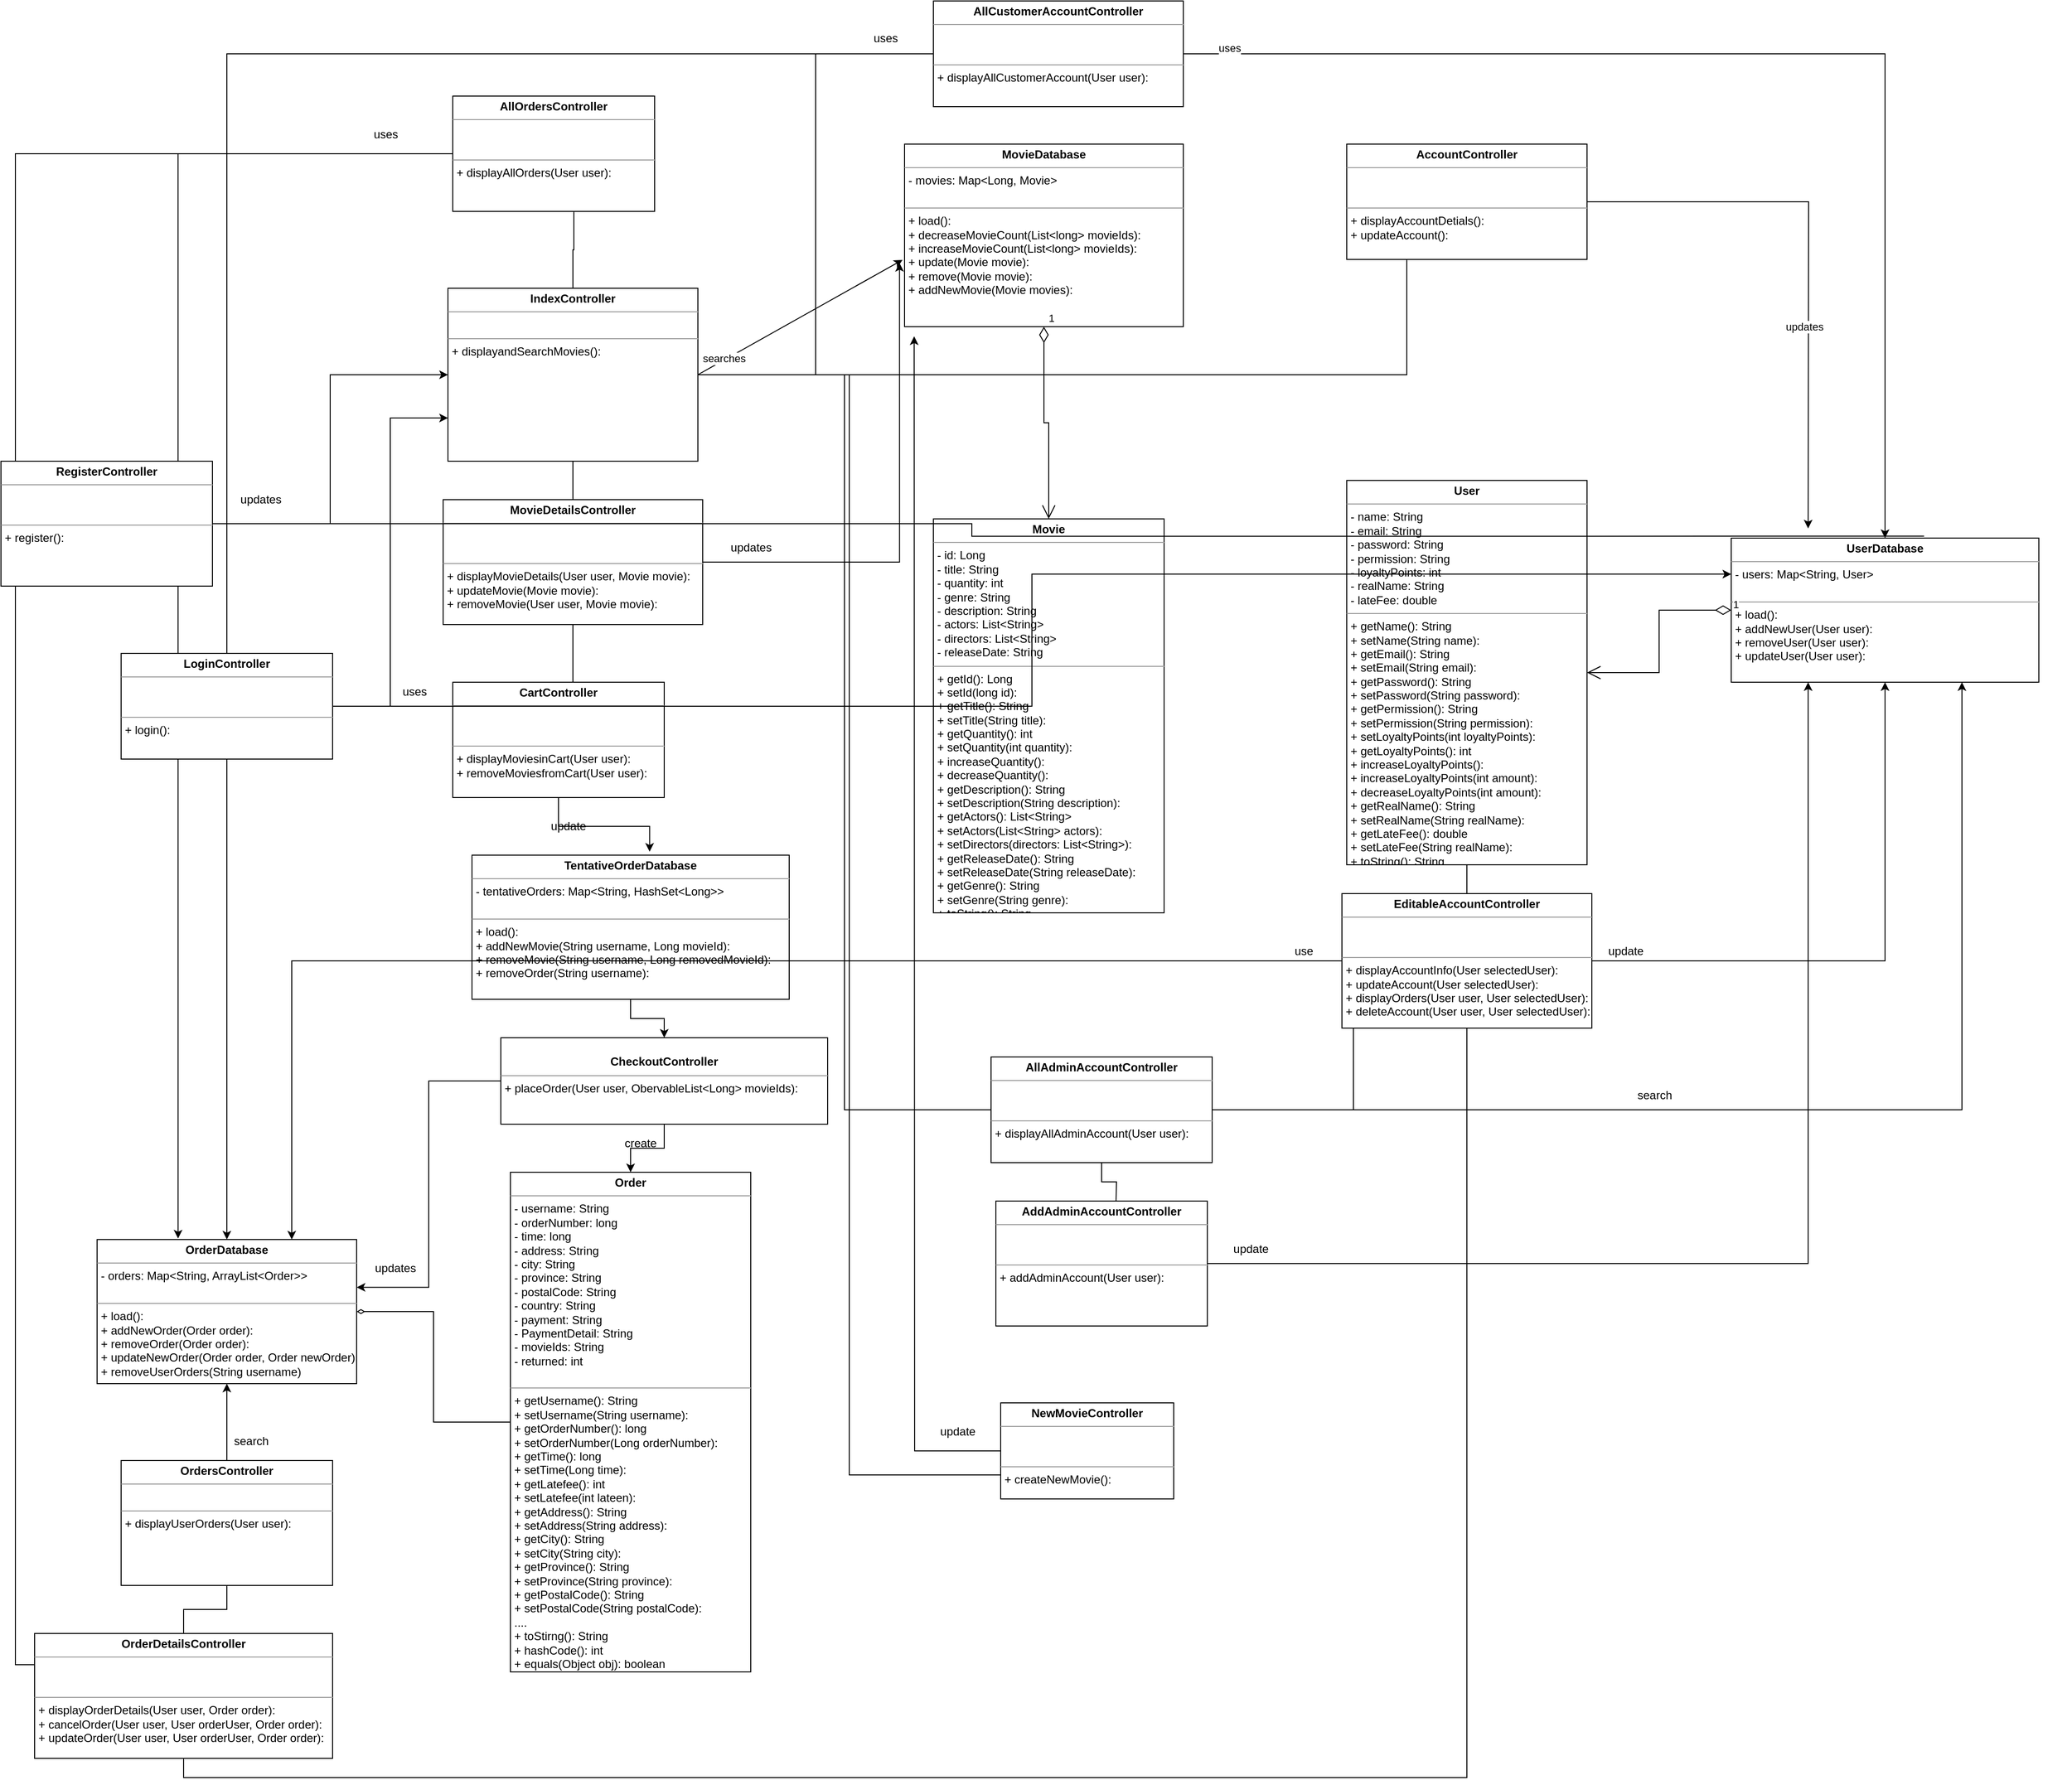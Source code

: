 <mxfile version="15.9.1" type="device"><diagram id="C5RBs43oDa-KdzZeNtuy" name="Page-1"><mxGraphModel dx="3482" dy="2300" grid="1" gridSize="10" guides="1" tooltips="1" connect="1" arrows="1" fold="1" page="1" pageScale="1" pageWidth="827" pageHeight="1169" math="0" shadow="0"><root><mxCell id="WIyWlLk6GJQsqaUBKTNV-0"/><mxCell id="WIyWlLk6GJQsqaUBKTNV-1" parent="WIyWlLk6GJQsqaUBKTNV-0"/><mxCell id="4InNF4LNXojhg7GTCQTp-65" style="edgeStyle=orthogonalEdgeStyle;rounded=0;orthogonalLoop=1;jettySize=auto;html=1;entryX=0.25;entryY=1;entryDx=0;entryDy=0;endArrow=none;endFill=0;" edge="1" parent="WIyWlLk6GJQsqaUBKTNV-1" source="E52vlXNIdfZX76Z01ZPn-9" target="4InNF4LNXojhg7GTCQTp-8"><mxGeometry relative="1" as="geometry"/></mxCell><mxCell id="4InNF4LNXojhg7GTCQTp-75" style="edgeStyle=orthogonalEdgeStyle;rounded=0;orthogonalLoop=1;jettySize=auto;html=1;entryX=0;entryY=0.75;entryDx=0;entryDy=0;endArrow=none;endFill=0;" edge="1" parent="WIyWlLk6GJQsqaUBKTNV-1" source="E52vlXNIdfZX76Z01ZPn-9" target="4InNF4LNXojhg7GTCQTp-20"><mxGeometry relative="1" as="geometry"/></mxCell><mxCell id="4InNF4LNXojhg7GTCQTp-76" style="edgeStyle=orthogonalEdgeStyle;rounded=0;orthogonalLoop=1;jettySize=auto;html=1;entryX=0;entryY=0.5;entryDx=0;entryDy=0;endArrow=none;endFill=0;" edge="1" parent="WIyWlLk6GJQsqaUBKTNV-1" source="E52vlXNIdfZX76Z01ZPn-9" target="4InNF4LNXojhg7GTCQTp-14"><mxGeometry relative="1" as="geometry"/></mxCell><mxCell id="4InNF4LNXojhg7GTCQTp-86" style="edgeStyle=orthogonalEdgeStyle;rounded=0;orthogonalLoop=1;jettySize=auto;html=1;entryX=0.6;entryY=0.996;entryDx=0;entryDy=0;entryPerimeter=0;endArrow=none;endFill=0;" edge="1" parent="WIyWlLk6GJQsqaUBKTNV-1" source="E52vlXNIdfZX76Z01ZPn-9" target="4InNF4LNXojhg7GTCQTp-15"><mxGeometry relative="1" as="geometry"/></mxCell><mxCell id="4InNF4LNXojhg7GTCQTp-94" style="edgeStyle=orthogonalEdgeStyle;rounded=0;orthogonalLoop=1;jettySize=auto;html=1;entryX=0;entryY=0.5;entryDx=0;entryDy=0;endArrow=none;endFill=0;" edge="1" parent="WIyWlLk6GJQsqaUBKTNV-1" source="E52vlXNIdfZX76Z01ZPn-9" target="4InNF4LNXojhg7GTCQTp-11"><mxGeometry relative="1" as="geometry"/></mxCell><mxCell id="E52vlXNIdfZX76Z01ZPn-9" value="&lt;p style=&quot;margin: 0px ; margin-top: 4px ; text-align: center&quot;&gt;&lt;b&gt;IndexController&lt;/b&gt;&lt;/p&gt;&lt;hr size=&quot;1&quot;&gt;&lt;p style=&quot;margin: 0px ; margin-left: 4px&quot;&gt;&lt;br&gt;&lt;/p&gt;&lt;hr size=&quot;1&quot;&gt;&lt;p style=&quot;margin: 0px ; margin-left: 4px&quot;&gt;+ displayandSearchMovies():&lt;br&gt;&lt;/p&gt;" style="verticalAlign=top;align=left;overflow=fill;fontSize=12;fontFamily=Helvetica;html=1;" parent="WIyWlLk6GJQsqaUBKTNV-1" vertex="1"><mxGeometry x="-1065" y="-870" width="260" height="180" as="geometry"/></mxCell><mxCell id="E52vlXNIdfZX76Z01ZPn-13" value="&lt;p style=&quot;margin: 0px ; margin-top: 4px ; text-align: center&quot;&gt;&lt;b&gt;User&lt;/b&gt;&lt;/p&gt;&lt;hr size=&quot;1&quot;&gt;&lt;p style=&quot;margin: 0px 0px 0px 4px&quot;&gt;- name: String&lt;/p&gt;&lt;p style=&quot;margin: 0px 0px 0px 4px&quot;&gt;- email: String&lt;br&gt;&lt;/p&gt;&lt;p style=&quot;margin: 0px 0px 0px 4px&quot;&gt;- password: String&lt;/p&gt;&lt;p style=&quot;margin: 0px 0px 0px 4px&quot;&gt;- permission: String&lt;/p&gt;&lt;p style=&quot;margin: 0px 0px 0px 4px&quot;&gt;- loyaltyPoints: int&lt;/p&gt;&lt;p style=&quot;margin: 0px 0px 0px 4px&quot;&gt;- realName: String&lt;/p&gt;&lt;p style=&quot;margin: 0px 0px 0px 4px&quot;&gt;- lateFee: double&lt;/p&gt;&lt;hr size=&quot;1&quot;&gt;&lt;p style=&quot;margin: 0px ; margin-left: 4px&quot;&gt;+ getName(): String&lt;br&gt;&lt;/p&gt;&lt;p style=&quot;margin: 0px ; margin-left: 4px&quot;&gt;+ setName(String name):&amp;nbsp;&lt;br&gt;&lt;/p&gt;&lt;p style=&quot;margin: 0px ; margin-left: 4px&quot;&gt;+ getEmail(): String&lt;br&gt;&lt;/p&gt;&lt;p style=&quot;margin: 0px ; margin-left: 4px&quot;&gt;+ setEmail(String email):&amp;nbsp;&lt;br&gt;&lt;/p&gt;&lt;p style=&quot;margin: 0px ; margin-left: 4px&quot;&gt;+ getPassword(): String&lt;br&gt;&lt;/p&gt;&lt;p style=&quot;margin: 0px ; margin-left: 4px&quot;&gt;+ setPassword(String password):&lt;/p&gt;&lt;p style=&quot;margin: 0px 0px 0px 4px&quot;&gt;+ getPermission(): String&lt;br&gt;&lt;/p&gt;&lt;p style=&quot;margin: 0px 0px 0px 4px&quot;&gt;+ setPermission(String permission):&lt;/p&gt;&lt;p style=&quot;margin: 0px ; margin-left: 4px&quot;&gt;+ setLoyaltyPoints(int loyaltyPoints):&lt;/p&gt;&lt;p style=&quot;margin: 0px ; margin-left: 4px&quot;&gt;+ getLoyaltyPoints(): int&lt;/p&gt;&lt;p style=&quot;margin: 0px 0px 0px 4px&quot;&gt;+ increaseLoyaltyPoints():&lt;/p&gt;&lt;p style=&quot;margin: 0px 0px 0px 4px&quot;&gt;+ increaseLoyaltyPoints(int amount):&lt;br&gt;&lt;/p&gt;&lt;p style=&quot;margin: 0px 0px 0px 4px&quot;&gt;+ decreaseLoyaltyPoints(int amount):&lt;br&gt;&lt;/p&gt;&lt;p style=&quot;margin: 0px 0px 0px 4px&quot;&gt;+ getRealName(): String&lt;/p&gt;&lt;p style=&quot;margin: 0px 0px 0px 4px&quot;&gt;+ setRealName(String realName):&lt;/p&gt;&lt;p style=&quot;margin: 0px 0px 0px 4px&quot;&gt;+ getLateFee(): double&lt;/p&gt;&lt;p style=&quot;margin: 0px 0px 0px 4px&quot;&gt;+ setLateFee(String realName):&amp;nbsp;&lt;/p&gt;&lt;p style=&quot;margin: 0px 0px 0px 4px&quot;&gt;+ toString(): String&lt;/p&gt;&lt;p style=&quot;margin: 0px 0px 0px 4px&quot;&gt;&lt;br&gt;&lt;/p&gt;&lt;br&gt;&lt;p style=&quot;margin: 0px 0px 0px 4px&quot;&gt;&lt;br&gt;&lt;/p&gt;&lt;p style=&quot;margin: 0px 0px 0px 4px&quot;&gt;&lt;br&gt;&lt;/p&gt;&lt;p style=&quot;margin: 0px 0px 0px 4px&quot;&gt;+ getOrder(): Order&lt;/p&gt;" style="verticalAlign=top;align=left;overflow=fill;fontSize=12;fontFamily=Helvetica;html=1;" parent="WIyWlLk6GJQsqaUBKTNV-1" vertex="1"><mxGeometry x="-130" y="-670" width="250" height="400" as="geometry"/></mxCell><mxCell id="E52vlXNIdfZX76Z01ZPn-22" style="edgeStyle=orthogonalEdgeStyle;rounded=0;orthogonalLoop=1;jettySize=auto;html=1;exitX=0.5;exitY=1;exitDx=0;exitDy=0;strokeColor=default;" parent="WIyWlLk6GJQsqaUBKTNV-1" edge="1"><mxGeometry relative="1" as="geometry"><mxPoint x="200" y="600" as="sourcePoint"/><mxPoint x="200" y="600" as="targetPoint"/></mxGeometry></mxCell><mxCell id="E52vlXNIdfZX76Z01ZPn-25" style="edgeStyle=orthogonalEdgeStyle;rounded=0;orthogonalLoop=1;jettySize=auto;html=1;exitX=0.5;exitY=1;exitDx=0;exitDy=0;strokeColor=default;" parent="WIyWlLk6GJQsqaUBKTNV-1" edge="1"><mxGeometry relative="1" as="geometry"><mxPoint x="430" y="490" as="sourcePoint"/><mxPoint x="430" y="490" as="targetPoint"/></mxGeometry></mxCell><mxCell id="E52vlXNIdfZX76Z01ZPn-27" style="edgeStyle=orthogonalEdgeStyle;rounded=0;orthogonalLoop=1;jettySize=auto;html=1;exitX=0.5;exitY=1;exitDx=0;exitDy=0;strokeColor=default;" parent="WIyWlLk6GJQsqaUBKTNV-1" edge="1"><mxGeometry relative="1" as="geometry"><mxPoint x="615" y="590" as="sourcePoint"/><mxPoint x="615" y="590" as="targetPoint"/></mxGeometry></mxCell><mxCell id="4InNF4LNXojhg7GTCQTp-58" value="" style="edgeStyle=orthogonalEdgeStyle;rounded=0;orthogonalLoop=1;jettySize=auto;html=1;endArrow=diamondThin;endFill=0;" edge="1" parent="WIyWlLk6GJQsqaUBKTNV-1" source="E52vlXNIdfZX76Z01ZPn-32" target="4InNF4LNXojhg7GTCQTp-2"><mxGeometry relative="1" as="geometry"/></mxCell><mxCell id="E52vlXNIdfZX76Z01ZPn-32" value="&lt;p style=&quot;margin: 0px ; margin-top: 4px ; text-align: center&quot;&gt;&lt;b&gt;Order&lt;/b&gt;&lt;br&gt;&lt;/p&gt;&lt;hr size=&quot;1&quot;&gt;&lt;p style=&quot;margin: 0px ; margin-left: 4px&quot;&gt;- username: String&lt;/p&gt;&lt;p style=&quot;margin: 0px ; margin-left: 4px&quot;&gt;- orderNumber: long&lt;/p&gt;&lt;p style=&quot;margin: 0px ; margin-left: 4px&quot;&gt;- time: long&lt;/p&gt;&lt;p style=&quot;margin: 0px ; margin-left: 4px&quot;&gt;- address: String&lt;/p&gt;&lt;p style=&quot;margin: 0px ; margin-left: 4px&quot;&gt;- city: String&lt;/p&gt;&lt;p style=&quot;margin: 0px ; margin-left: 4px&quot;&gt;- province: String&lt;/p&gt;&lt;p style=&quot;margin: 0px ; margin-left: 4px&quot;&gt;- postalCode: String&lt;/p&gt;&lt;p style=&quot;margin: 0px ; margin-left: 4px&quot;&gt;- country: String&lt;/p&gt;&lt;p style=&quot;margin: 0px ; margin-left: 4px&quot;&gt;- payment: String&lt;/p&gt;&lt;p style=&quot;margin: 0px ; margin-left: 4px&quot;&gt;- PaymentDetail: String&lt;/p&gt;&lt;p style=&quot;margin: 0px ; margin-left: 4px&quot;&gt;- movieIds: String&lt;/p&gt;&lt;p style=&quot;margin: 0px ; margin-left: 4px&quot;&gt;- returned: int&lt;/p&gt;&lt;p style=&quot;margin: 0px ; margin-left: 4px&quot;&gt;&lt;br&gt;&lt;/p&gt;&lt;hr size=&quot;1&quot;&gt;&lt;p style=&quot;margin: 0px ; margin-left: 4px&quot;&gt;+ getUsername(): String&lt;/p&gt;&lt;p style=&quot;margin: 0px ; margin-left: 4px&quot;&gt;+ setUsername(String username):&amp;nbsp;&lt;/p&gt;&lt;p style=&quot;margin: 0px ; margin-left: 4px&quot;&gt;+ getOrderNumber(): long&lt;/p&gt;&lt;p style=&quot;margin: 0px ; margin-left: 4px&quot;&gt;+ setOrderNumber(Long orderNumber):&lt;/p&gt;&lt;p style=&quot;margin: 0px ; margin-left: 4px&quot;&gt;+ getTime(): long&lt;/p&gt;&lt;p style=&quot;margin: 0px ; margin-left: 4px&quot;&gt;+ setTime(Long time):&amp;nbsp;&lt;/p&gt;&lt;p style=&quot;margin: 0px ; margin-left: 4px&quot;&gt;+ getLatefee(): int&lt;/p&gt;&lt;p style=&quot;margin: 0px ; margin-left: 4px&quot;&gt;+ setLatefee(int lateen):&lt;/p&gt;&lt;p style=&quot;margin: 0px ; margin-left: 4px&quot;&gt;+ getAddress(): String&lt;/p&gt;&lt;p style=&quot;margin: 0px ; margin-left: 4px&quot;&gt;+ setAddress(String address):&lt;/p&gt;&lt;p style=&quot;margin: 0px ; margin-left: 4px&quot;&gt;+ getCity(): String&lt;/p&gt;&lt;p style=&quot;margin: 0px ; margin-left: 4px&quot;&gt;+ setCity(String city):&lt;/p&gt;&lt;p style=&quot;margin: 0px ; margin-left: 4px&quot;&gt;+ getProvince(): String&lt;/p&gt;&lt;p style=&quot;margin: 0px ; margin-left: 4px&quot;&gt;+ setProvince(String province):&lt;/p&gt;&lt;p style=&quot;margin: 0px ; margin-left: 4px&quot;&gt;+ getPostalCode(): String&lt;/p&gt;&lt;p style=&quot;margin: 0px ; margin-left: 4px&quot;&gt;+ setPostalCode(String postalCode):&lt;/p&gt;&lt;p style=&quot;margin: 0px ; margin-left: 4px&quot;&gt;....&lt;/p&gt;&lt;p style=&quot;margin: 0px ; margin-left: 4px&quot;&gt;+ toStirng(): String&lt;/p&gt;&lt;p style=&quot;margin: 0px ; margin-left: 4px&quot;&gt;+ hashCode(): int&lt;/p&gt;&lt;p style=&quot;margin: 0px ; margin-left: 4px&quot;&gt;+ equals(Object obj): boolean&lt;/p&gt;" style="verticalAlign=top;align=left;overflow=fill;fontSize=12;fontFamily=Helvetica;html=1;" parent="WIyWlLk6GJQsqaUBKTNV-1" vertex="1"><mxGeometry x="-1000" y="50" width="250" height="520" as="geometry"/></mxCell><mxCell id="4InNF4LNXojhg7GTCQTp-56" value="" style="edgeStyle=orthogonalEdgeStyle;rounded=0;orthogonalLoop=1;jettySize=auto;html=1;endArrow=classic;endFill=1;" edge="1" parent="WIyWlLk6GJQsqaUBKTNV-1" source="E52vlXNIdfZX76Z01ZPn-38" target="E52vlXNIdfZX76Z01ZPn-32"><mxGeometry relative="1" as="geometry"/></mxCell><mxCell id="4InNF4LNXojhg7GTCQTp-60" style="edgeStyle=orthogonalEdgeStyle;rounded=0;orthogonalLoop=1;jettySize=auto;html=1;entryX=1;entryY=0.332;entryDx=0;entryDy=0;entryPerimeter=0;endArrow=classic;endFill=1;" edge="1" parent="WIyWlLk6GJQsqaUBKTNV-1" source="E52vlXNIdfZX76Z01ZPn-38" target="4InNF4LNXojhg7GTCQTp-2"><mxGeometry relative="1" as="geometry"/></mxCell><mxCell id="E52vlXNIdfZX76Z01ZPn-38" value="&lt;p style=&quot;margin: 0px ; margin-top: 4px ; text-align: center&quot;&gt;&lt;br&gt;&lt;b&gt;CheckoutController&lt;/b&gt;&lt;/p&gt;&lt;hr size=&quot;1&quot;&gt;&lt;p style=&quot;margin: 0px ; margin-left: 4px&quot;&gt;+ placeOrder(User user, ObervableList&amp;lt;Long&amp;gt; movieIds):&amp;nbsp;&lt;/p&gt;" style="verticalAlign=top;align=left;overflow=fill;fontSize=12;fontFamily=Helvetica;html=1;" parent="WIyWlLk6GJQsqaUBKTNV-1" vertex="1"><mxGeometry x="-1010" y="-90" width="340" height="90" as="geometry"/></mxCell><mxCell id="E52vlXNIdfZX76Z01ZPn-41" style="edgeStyle=orthogonalEdgeStyle;rounded=0;orthogonalLoop=1;jettySize=auto;html=1;exitX=0.5;exitY=1;exitDx=0;exitDy=0;strokeColor=default;" parent="WIyWlLk6GJQsqaUBKTNV-1" edge="1"><mxGeometry relative="1" as="geometry"><mxPoint x="-430" y="380" as="sourcePoint"/><mxPoint x="-430" y="380" as="targetPoint"/></mxGeometry></mxCell><mxCell id="E52vlXNIdfZX76Z01ZPn-44" style="edgeStyle=orthogonalEdgeStyle;rounded=0;orthogonalLoop=1;jettySize=auto;html=1;exitX=0.5;exitY=1;exitDx=0;exitDy=0;strokeColor=default;" parent="WIyWlLk6GJQsqaUBKTNV-1" edge="1"><mxGeometry relative="1" as="geometry"><mxPoint x="-180" y="380" as="sourcePoint"/><mxPoint x="-180" y="380" as="targetPoint"/></mxGeometry></mxCell><mxCell id="E52vlXNIdfZX76Z01ZPn-47" style="edgeStyle=orthogonalEdgeStyle;rounded=0;orthogonalLoop=1;jettySize=auto;html=1;exitX=0.5;exitY=1;exitDx=0;exitDy=0;strokeColor=default;" parent="WIyWlLk6GJQsqaUBKTNV-1" edge="1"><mxGeometry relative="1" as="geometry"><mxPoint x="65" y="450" as="sourcePoint"/><mxPoint x="65" y="450" as="targetPoint"/></mxGeometry></mxCell><mxCell id="E52vlXNIdfZX76Z01ZPn-59" style="edgeStyle=orthogonalEdgeStyle;rounded=0;orthogonalLoop=1;jettySize=auto;html=1;exitX=0.5;exitY=1;exitDx=0;exitDy=0;strokeColor=default;" parent="WIyWlLk6GJQsqaUBKTNV-1" edge="1"><mxGeometry relative="1" as="geometry"><mxPoint x="-1145" y="220" as="sourcePoint"/><mxPoint x="-1145" y="220" as="targetPoint"/></mxGeometry></mxCell><mxCell id="E52vlXNIdfZX76Z01ZPn-62" style="edgeStyle=orthogonalEdgeStyle;rounded=0;orthogonalLoop=1;jettySize=auto;html=1;exitX=0.5;exitY=1;exitDx=0;exitDy=0;strokeColor=default;" parent="WIyWlLk6GJQsqaUBKTNV-1" edge="1"><mxGeometry relative="1" as="geometry"><mxPoint x="-945" y="220" as="sourcePoint"/><mxPoint x="-945" y="220" as="targetPoint"/></mxGeometry></mxCell><mxCell id="E52vlXNIdfZX76Z01ZPn-67" value="*" style="text;html=1;align=center;verticalAlign=middle;resizable=0;points=[];autosize=1;strokeColor=none;fillColor=none;" parent="WIyWlLk6GJQsqaUBKTNV-1" vertex="1"><mxGeometry x="-370" y="-50" width="20" height="20" as="geometry"/></mxCell><mxCell id="E52vlXNIdfZX76Z01ZPn-91" value="&lt;p style=&quot;margin: 4px 0px 0px ; text-align: center&quot;&gt;&lt;b&gt;UserDatabase&lt;/b&gt;&lt;br&gt;&lt;/p&gt;&lt;hr size=&quot;1&quot;&gt;&lt;p style=&quot;margin: 0px 0px 0px 4px&quot;&gt;- users: Map&amp;lt;String, User&amp;gt;&lt;/p&gt;&lt;p style=&quot;margin: 0px 0px 0px 4px&quot;&gt;&lt;br&gt;&lt;/p&gt;&lt;hr size=&quot;1&quot;&gt;&lt;p style=&quot;margin: 0px 0px 0px 4px&quot;&gt;+ load():&amp;nbsp;&lt;/p&gt;&lt;p style=&quot;margin: 0px 0px 0px 4px&quot;&gt;+ addNewUser(User user):&amp;nbsp;&lt;/p&gt;&lt;p style=&quot;margin: 0px 0px 0px 4px&quot;&gt;+ removeUser(User user):&amp;nbsp;&lt;br&gt;&lt;/p&gt;&lt;p style=&quot;margin: 0px 0px 0px 4px&quot;&gt;+ updateUser(User user):&lt;/p&gt;&lt;p style=&quot;margin: 0px 0px 0px 4px&quot;&gt;&amp;nbsp;&lt;br&gt;&lt;/p&gt;&lt;div&gt;&lt;br&gt;&lt;/div&gt;" style="verticalAlign=top;align=left;overflow=fill;fontSize=12;fontFamily=Helvetica;html=1;" parent="WIyWlLk6GJQsqaUBKTNV-1" vertex="1"><mxGeometry x="270" y="-610" width="320" height="150" as="geometry"/></mxCell><mxCell id="E52vlXNIdfZX76Z01ZPn-11" value="&lt;p style=&quot;margin: 0px ; margin-top: 4px ; text-align: center&quot;&gt;&lt;b&gt;Movie&lt;/b&gt;&lt;/p&gt;&lt;hr size=&quot;1&quot;&gt;&lt;p style=&quot;margin: 0px ; margin-left: 4px&quot;&gt;- id: Long&lt;br&gt;&lt;/p&gt;&lt;p style=&quot;margin: 0px ; margin-left: 4px&quot;&gt;- title: String&lt;/p&gt;&lt;p style=&quot;margin: 0px ; margin-left: 4px&quot;&gt;- quantity: int&lt;/p&gt;&lt;p style=&quot;margin: 0px ; margin-left: 4px&quot;&gt;- genre: String&lt;/p&gt;&lt;p style=&quot;margin: 0px ; margin-left: 4px&quot;&gt;- description: String&lt;/p&gt;&lt;p style=&quot;margin: 0px ; margin-left: 4px&quot;&gt;- actors: List&amp;lt;String&amp;gt;&lt;/p&gt;&lt;p style=&quot;margin: 0px ; margin-left: 4px&quot;&gt;- directors: List&amp;lt;String&amp;gt;&lt;/p&gt;&lt;p style=&quot;margin: 0px ; margin-left: 4px&quot;&gt;- releaseDate: String&lt;/p&gt;&lt;hr size=&quot;1&quot;&gt;&lt;p style=&quot;margin: 0px 0px 0px 4px&quot;&gt;+ getId(): Long&lt;/p&gt;&lt;p style=&quot;margin: 0px 0px 0px 4px&quot;&gt;+ setId(long id):&lt;/p&gt;&lt;p style=&quot;margin: 0px 0px 0px 4px&quot;&gt;+ getTitle(): String&lt;br&gt;&lt;/p&gt;&lt;p style=&quot;margin: 0px 0px 0px 4px&quot;&gt;+ setTitle(String title):&lt;br&gt;&lt;/p&gt;&lt;p style=&quot;margin: 0px 0px 0px 4px&quot;&gt;+ getQuantity(): int&lt;br&gt;&lt;/p&gt;&lt;p style=&quot;margin: 0px 0px 0px 4px&quot;&gt;+ setQuantity(int quantity):&lt;/p&gt;&lt;p style=&quot;margin: 0px 0px 0px 4px&quot;&gt;+ increaseQuantity():&lt;br&gt;&lt;/p&gt;&lt;p style=&quot;margin: 0px 0px 0px 4px&quot;&gt;+ decreaseQuantity():&lt;/p&gt;&lt;p style=&quot;margin: 0px 0px 0px 4px&quot;&gt;+ getDescription(): String&lt;/p&gt;&lt;p style=&quot;margin: 0px 0px 0px 4px&quot;&gt;+ setDescription(String description):&lt;/p&gt;&lt;p style=&quot;margin: 0px 0px 0px 4px&quot;&gt;+ getActors(): List&amp;lt;String&amp;gt;&lt;/p&gt;&lt;p style=&quot;margin: 0px 0px 0px 4px&quot;&gt;+ setActors(List&amp;lt;String&amp;gt; actors):&lt;/p&gt;&lt;p style=&quot;margin: 0px 0px 0px 4px&quot;&gt;+ setDirectors(directors: List&amp;lt;String&amp;gt;):&lt;/p&gt;&lt;p style=&quot;margin: 0px 0px 0px 4px&quot;&gt;+ getReleaseDate(): String&lt;/p&gt;&lt;p style=&quot;margin: 0px 0px 0px 4px&quot;&gt;+ setReleaseDate(String releaseDate):&lt;/p&gt;&lt;p style=&quot;margin: 0px 0px 0px 4px&quot;&gt;+ getGenre(): String&lt;/p&gt;&lt;p style=&quot;margin: 0px 0px 0px 4px&quot;&gt;+ setGenre(String genre):&lt;/p&gt;&lt;p style=&quot;margin: 0px 0px 0px 4px&quot;&gt;+ toString(): String&lt;/p&gt;&lt;p style=&quot;margin: 0px ; margin-left: 4px&quot;&gt;&lt;br&gt;&lt;/p&gt;" style="verticalAlign=top;align=left;overflow=fill;fontSize=12;fontFamily=Helvetica;html=1;" parent="WIyWlLk6GJQsqaUBKTNV-1" vertex="1"><mxGeometry x="-560" y="-630" width="240" height="410" as="geometry"/></mxCell><mxCell id="4InNF4LNXojhg7GTCQTp-2" value="&lt;p style=&quot;margin: 0px ; margin-top: 4px ; text-align: center&quot;&gt;&lt;b&gt;OrderDatabase&lt;/b&gt;&lt;br&gt;&lt;/p&gt;&lt;hr size=&quot;1&quot;&gt;&lt;p style=&quot;margin: 0px ; margin-left: 4px&quot;&gt;- orders: Map&amp;lt;String, ArrayList&amp;lt;Order&amp;gt;&amp;gt;&lt;/p&gt;&lt;p style=&quot;margin: 0px ; margin-left: 4px&quot;&gt;&lt;br&gt;&lt;/p&gt;&lt;hr size=&quot;1&quot;&gt;&lt;p style=&quot;margin: 0px ; margin-left: 4px&quot;&gt;+ load():&amp;nbsp;&lt;/p&gt;&lt;p style=&quot;margin: 0px ; margin-left: 4px&quot;&gt;+ addNewOrder(Order order):&amp;nbsp;&lt;/p&gt;&lt;p style=&quot;margin: 0px ; margin-left: 4px&quot;&gt;+ removeOrder(Order order):&amp;nbsp;&lt;br&gt;&lt;/p&gt;&lt;p style=&quot;margin: 0px ; margin-left: 4px&quot;&gt;+ updateNewOrder(Order order, Order newOrder):&lt;/p&gt;&lt;p style=&quot;margin: 0px ; margin-left: 4px&quot;&gt;+ removeUserOrders(String username)&lt;/p&gt;&lt;p style=&quot;margin: 0px ; margin-left: 4px&quot;&gt;&amp;nbsp;&lt;br&gt;&lt;/p&gt;&lt;p style=&quot;margin: 0px ; margin-left: 4px&quot;&gt;&lt;br&gt;&lt;/p&gt;" style="verticalAlign=top;align=left;overflow=fill;fontSize=12;fontFamily=Helvetica;html=1;" vertex="1" parent="WIyWlLk6GJQsqaUBKTNV-1"><mxGeometry x="-1430" y="120" width="270" height="150" as="geometry"/></mxCell><mxCell id="4InNF4LNXojhg7GTCQTp-55" value="" style="edgeStyle=orthogonalEdgeStyle;rounded=0;orthogonalLoop=1;jettySize=auto;html=1;endArrow=classic;endFill=1;" edge="1" parent="WIyWlLk6GJQsqaUBKTNV-1" source="4InNF4LNXojhg7GTCQTp-5" target="E52vlXNIdfZX76Z01ZPn-38"><mxGeometry relative="1" as="geometry"/></mxCell><mxCell id="4InNF4LNXojhg7GTCQTp-5" value="&lt;p style=&quot;margin: 0px ; margin-top: 4px ; text-align: center&quot;&gt;&lt;b&gt;TentativeOrderDatabase&lt;/b&gt;&lt;/p&gt;&lt;hr size=&quot;1&quot;&gt;&lt;p style=&quot;margin: 0px ; margin-left: 4px&quot;&gt;- tentativeOrders: Map&amp;lt;String, HashSet&amp;lt;Long&amp;gt;&amp;gt;&lt;/p&gt;&lt;p style=&quot;margin: 0px ; margin-left: 4px&quot;&gt;&lt;br&gt;&lt;/p&gt;&lt;hr size=&quot;1&quot;&gt;&lt;p style=&quot;margin: 0px ; margin-left: 4px&quot;&gt;+ load():&amp;nbsp;&lt;/p&gt;&lt;p style=&quot;margin: 0px ; margin-left: 4px&quot;&gt;+ addNewMovie(String username, Long movieId):&amp;nbsp;&lt;/p&gt;&lt;p style=&quot;margin: 0px ; margin-left: 4px&quot;&gt;+ removeMovie(String username, Long removedMovieId):&amp;nbsp;&lt;br&gt;&lt;/p&gt;&lt;p style=&quot;margin: 0px ; margin-left: 4px&quot;&gt;+ removeOrder(String username):&lt;/p&gt;&lt;p style=&quot;margin: 0px ; margin-left: 4px&quot;&gt;&lt;br&gt;&lt;/p&gt;&lt;p style=&quot;margin: 0px ; margin-left: 4px&quot;&gt;&amp;nbsp;&lt;br&gt;&lt;/p&gt;&lt;p style=&quot;margin: 0px ; margin-left: 4px&quot;&gt;&lt;br&gt;&lt;/p&gt;" style="verticalAlign=top;align=left;overflow=fill;fontSize=12;fontFamily=Helvetica;html=1;" vertex="1" parent="WIyWlLk6GJQsqaUBKTNV-1"><mxGeometry x="-1040" y="-280" width="330" height="150" as="geometry"/></mxCell><mxCell id="4InNF4LNXojhg7GTCQTp-66" style="edgeStyle=orthogonalEdgeStyle;rounded=0;orthogonalLoop=1;jettySize=auto;html=1;endArrow=classic;endFill=1;" edge="1" parent="WIyWlLk6GJQsqaUBKTNV-1" source="4InNF4LNXojhg7GTCQTp-8"><mxGeometry relative="1" as="geometry"><mxPoint x="350" y="-620" as="targetPoint"/></mxGeometry></mxCell><mxCell id="4InNF4LNXojhg7GTCQTp-67" value="updates" style="edgeLabel;html=1;align=center;verticalAlign=middle;resizable=0;points=[];" vertex="1" connectable="0" parent="4InNF4LNXojhg7GTCQTp-66"><mxGeometry x="0.262" y="-5" relative="1" as="geometry"><mxPoint as="offset"/></mxGeometry></mxCell><mxCell id="4InNF4LNXojhg7GTCQTp-8" value="&lt;p style=&quot;margin: 0px ; margin-top: 4px ; text-align: center&quot;&gt;&lt;b&gt;AccountController&lt;/b&gt;&lt;/p&gt;&lt;hr size=&quot;1&quot;&gt;&lt;p style=&quot;margin: 0px ; margin-left: 4px&quot;&gt;&lt;br&gt;&lt;/p&gt;&lt;p style=&quot;margin: 0px ; margin-left: 4px&quot;&gt;&lt;br&gt;&lt;/p&gt;&lt;hr size=&quot;1&quot;&gt;&lt;p style=&quot;margin: 0px ; margin-left: 4px&quot;&gt;+ displayAccountDetials():&lt;/p&gt;&lt;p style=&quot;margin: 0px ; margin-left: 4px&quot;&gt;+ updateAccount():&lt;/p&gt;" style="verticalAlign=top;align=left;overflow=fill;fontSize=12;fontFamily=Helvetica;html=1;" vertex="1" parent="WIyWlLk6GJQsqaUBKTNV-1"><mxGeometry x="-130" y="-1020" width="250" height="120" as="geometry"/></mxCell><mxCell id="4InNF4LNXojhg7GTCQTp-68" value="" style="edgeStyle=orthogonalEdgeStyle;rounded=0;orthogonalLoop=1;jettySize=auto;html=1;endArrow=none;endFill=0;" edge="1" parent="WIyWlLk6GJQsqaUBKTNV-1" source="4InNF4LNXojhg7GTCQTp-9" target="E52vlXNIdfZX76Z01ZPn-13"><mxGeometry relative="1" as="geometry"/></mxCell><mxCell id="4InNF4LNXojhg7GTCQTp-69" style="edgeStyle=orthogonalEdgeStyle;rounded=0;orthogonalLoop=1;jettySize=auto;html=1;endArrow=classic;endFill=1;" edge="1" parent="WIyWlLk6GJQsqaUBKTNV-1" source="4InNF4LNXojhg7GTCQTp-9" target="E52vlXNIdfZX76Z01ZPn-91"><mxGeometry relative="1" as="geometry"/></mxCell><mxCell id="4InNF4LNXojhg7GTCQTp-71" style="edgeStyle=orthogonalEdgeStyle;rounded=0;orthogonalLoop=1;jettySize=auto;html=1;entryX=0.75;entryY=0;entryDx=0;entryDy=0;endArrow=classic;endFill=1;" edge="1" parent="WIyWlLk6GJQsqaUBKTNV-1" source="4InNF4LNXojhg7GTCQTp-9" target="4InNF4LNXojhg7GTCQTp-2"><mxGeometry relative="1" as="geometry"/></mxCell><mxCell id="4InNF4LNXojhg7GTCQTp-74" style="edgeStyle=orthogonalEdgeStyle;rounded=0;orthogonalLoop=1;jettySize=auto;html=1;exitX=0.5;exitY=1;exitDx=0;exitDy=0;entryX=0.5;entryY=1;entryDx=0;entryDy=0;endArrow=none;endFill=0;" edge="1" parent="WIyWlLk6GJQsqaUBKTNV-1" source="4InNF4LNXojhg7GTCQTp-9" target="4InNF4LNXojhg7GTCQTp-21"><mxGeometry relative="1" as="geometry"/></mxCell><mxCell id="4InNF4LNXojhg7GTCQTp-9" value="&lt;p style=&quot;margin: 0px ; margin-top: 4px ; text-align: center&quot;&gt;&lt;b&gt;EditableAccountController&lt;/b&gt;&lt;/p&gt;&lt;hr size=&quot;1&quot;&gt;&lt;p style=&quot;margin: 0px ; margin-left: 4px&quot;&gt;&lt;br&gt;&lt;/p&gt;&lt;p style=&quot;margin: 0px ; margin-left: 4px&quot;&gt;&lt;br&gt;&lt;/p&gt;&lt;hr size=&quot;1&quot;&gt;&lt;p style=&quot;margin: 0px ; margin-left: 4px&quot;&gt;+ displayAccountInfo(User selectedUser):&lt;/p&gt;&lt;p style=&quot;margin: 0px ; margin-left: 4px&quot;&gt;+ updateAccount(User selectedUser):&lt;br&gt;&lt;/p&gt;&lt;p style=&quot;margin: 0px ; margin-left: 4px&quot;&gt;+ displayOrders(User user, User selectedUser):&lt;br&gt;&lt;/p&gt;&lt;p style=&quot;margin: 0px ; margin-left: 4px&quot;&gt;+ deleteAccount(User user, User selectedUser):&lt;br&gt;&lt;/p&gt;" style="verticalAlign=top;align=left;overflow=fill;fontSize=12;fontFamily=Helvetica;html=1;" vertex="1" parent="WIyWlLk6GJQsqaUBKTNV-1"><mxGeometry x="-135" y="-240" width="260" height="140" as="geometry"/></mxCell><mxCell id="4InNF4LNXojhg7GTCQTp-50" style="edgeStyle=orthogonalEdgeStyle;rounded=0;orthogonalLoop=1;jettySize=auto;html=1;entryX=0.56;entryY=-0.024;entryDx=0;entryDy=0;entryPerimeter=0;endArrow=classic;endFill=1;" edge="1" parent="WIyWlLk6GJQsqaUBKTNV-1" source="4InNF4LNXojhg7GTCQTp-10" target="4InNF4LNXojhg7GTCQTp-5"><mxGeometry relative="1" as="geometry"/></mxCell><mxCell id="4InNF4LNXojhg7GTCQTp-10" value="&lt;p style=&quot;margin: 0px ; margin-top: 4px ; text-align: center&quot;&gt;&lt;b&gt;CartController&lt;/b&gt;&lt;/p&gt;&lt;hr size=&quot;1&quot;&gt;&lt;p style=&quot;margin: 0px ; margin-left: 4px&quot;&gt;&lt;br&gt;&lt;/p&gt;&lt;p style=&quot;margin: 0px ; margin-left: 4px&quot;&gt;&lt;br&gt;&lt;/p&gt;&lt;hr size=&quot;1&quot;&gt;&lt;p style=&quot;margin: 0px ; margin-left: 4px&quot;&gt;+ displayMoviesinCart(User user):&lt;/p&gt;&lt;p style=&quot;margin: 0px ; margin-left: 4px&quot;&gt;+ removeMoviesfromCart(User user):&lt;/p&gt;&lt;p style=&quot;margin: 0px ; margin-left: 4px&quot;&gt;&lt;br&gt;&lt;/p&gt;" style="verticalAlign=top;align=left;overflow=fill;fontSize=12;fontFamily=Helvetica;html=1;" vertex="1" parent="WIyWlLk6GJQsqaUBKTNV-1"><mxGeometry x="-1060" y="-460" width="220" height="120" as="geometry"/></mxCell><mxCell id="4InNF4LNXojhg7GTCQTp-95" style="edgeStyle=orthogonalEdgeStyle;rounded=0;orthogonalLoop=1;jettySize=auto;html=1;endArrow=classic;endFill=1;" edge="1" parent="WIyWlLk6GJQsqaUBKTNV-1" source="4InNF4LNXojhg7GTCQTp-11" target="E52vlXNIdfZX76Z01ZPn-91"><mxGeometry relative="1" as="geometry"/></mxCell><mxCell id="4InNF4LNXojhg7GTCQTp-96" value="uses" style="edgeLabel;html=1;align=center;verticalAlign=middle;resizable=0;points=[];" vertex="1" connectable="0" parent="4InNF4LNXojhg7GTCQTp-95"><mxGeometry x="-0.923" y="6" relative="1" as="geometry"><mxPoint as="offset"/></mxGeometry></mxCell><mxCell id="4InNF4LNXojhg7GTCQTp-97" style="edgeStyle=orthogonalEdgeStyle;rounded=0;orthogonalLoop=1;jettySize=auto;html=1;endArrow=classic;endFill=1;" edge="1" parent="WIyWlLk6GJQsqaUBKTNV-1" source="4InNF4LNXojhg7GTCQTp-11" target="4InNF4LNXojhg7GTCQTp-2"><mxGeometry relative="1" as="geometry"/></mxCell><mxCell id="4InNF4LNXojhg7GTCQTp-11" value="&lt;p style=&quot;margin: 0px ; margin-top: 4px ; text-align: center&quot;&gt;&lt;b&gt;AllCustomerAccountController&lt;/b&gt;&lt;/p&gt;&lt;hr size=&quot;1&quot;&gt;&lt;p style=&quot;margin: 0px ; margin-left: 4px&quot;&gt;&lt;br&gt;&lt;/p&gt;&lt;p style=&quot;margin: 0px ; margin-left: 4px&quot;&gt;&lt;br&gt;&lt;/p&gt;&lt;hr size=&quot;1&quot;&gt;&lt;p style=&quot;margin: 0px ; margin-left: 4px&quot;&gt;+ displayAllCustomerAccount(User user):&lt;/p&gt;&lt;p style=&quot;margin: 0px ; margin-left: 4px&quot;&gt;&lt;br&gt;&lt;/p&gt;" style="verticalAlign=top;align=left;overflow=fill;fontSize=12;fontFamily=Helvetica;html=1;" vertex="1" parent="WIyWlLk6GJQsqaUBKTNV-1"><mxGeometry x="-560" y="-1169" width="260" height="110" as="geometry"/></mxCell><mxCell id="4InNF4LNXojhg7GTCQTp-82" style="edgeStyle=orthogonalEdgeStyle;rounded=0;orthogonalLoop=1;jettySize=auto;html=1;entryX=0.25;entryY=1;entryDx=0;entryDy=0;endArrow=classic;endFill=1;" edge="1" parent="WIyWlLk6GJQsqaUBKTNV-1" source="4InNF4LNXojhg7GTCQTp-12" target="E52vlXNIdfZX76Z01ZPn-91"><mxGeometry relative="1" as="geometry"/></mxCell><mxCell id="4InNF4LNXojhg7GTCQTp-12" value="&lt;p style=&quot;margin: 0px ; margin-top: 4px ; text-align: center&quot;&gt;&lt;b&gt;AddAdminAccountController&lt;/b&gt;&lt;/p&gt;&lt;hr size=&quot;1&quot;&gt;&lt;p style=&quot;margin: 0px ; margin-left: 4px&quot;&gt;&lt;br&gt;&lt;/p&gt;&lt;p style=&quot;margin: 0px ; margin-left: 4px&quot;&gt;&lt;br&gt;&lt;/p&gt;&lt;hr size=&quot;1&quot;&gt;&lt;p style=&quot;margin: 0px ; margin-left: 4px&quot;&gt;+ addAdminAccount(User user):&lt;/p&gt;" style="verticalAlign=top;align=left;overflow=fill;fontSize=12;fontFamily=Helvetica;html=1;" vertex="1" parent="WIyWlLk6GJQsqaUBKTNV-1"><mxGeometry x="-495" y="80" width="220" height="130" as="geometry"/></mxCell><mxCell id="4InNF4LNXojhg7GTCQTp-77" style="edgeStyle=orthogonalEdgeStyle;rounded=0;orthogonalLoop=1;jettySize=auto;html=1;entryX=0.046;entryY=1.004;entryDx=0;entryDy=0;entryPerimeter=0;endArrow=none;endFill=0;" edge="1" parent="WIyWlLk6GJQsqaUBKTNV-1" source="4InNF4LNXojhg7GTCQTp-14" target="4InNF4LNXojhg7GTCQTp-9"><mxGeometry relative="1" as="geometry"/></mxCell><mxCell id="4InNF4LNXojhg7GTCQTp-78" style="edgeStyle=orthogonalEdgeStyle;rounded=0;orthogonalLoop=1;jettySize=auto;html=1;entryX=0.75;entryY=1;entryDx=0;entryDy=0;endArrow=classic;endFill=1;" edge="1" parent="WIyWlLk6GJQsqaUBKTNV-1" source="4InNF4LNXojhg7GTCQTp-14" target="E52vlXNIdfZX76Z01ZPn-91"><mxGeometry relative="1" as="geometry"/></mxCell><mxCell id="4InNF4LNXojhg7GTCQTp-81" style="edgeStyle=orthogonalEdgeStyle;rounded=0;orthogonalLoop=1;jettySize=auto;html=1;endArrow=none;endFill=0;" edge="1" parent="WIyWlLk6GJQsqaUBKTNV-1" source="4InNF4LNXojhg7GTCQTp-14"><mxGeometry relative="1" as="geometry"><mxPoint x="-370" y="80" as="targetPoint"/></mxGeometry></mxCell><mxCell id="4InNF4LNXojhg7GTCQTp-14" value="&lt;p style=&quot;margin: 0px ; margin-top: 4px ; text-align: center&quot;&gt;&lt;b&gt;AllAdminAccountController&lt;/b&gt;&lt;/p&gt;&lt;hr size=&quot;1&quot;&gt;&lt;p style=&quot;margin: 0px ; margin-left: 4px&quot;&gt;&lt;br&gt;&lt;/p&gt;&lt;p style=&quot;margin: 0px ; margin-left: 4px&quot;&gt;&lt;br&gt;&lt;/p&gt;&lt;hr size=&quot;1&quot;&gt;&lt;p style=&quot;margin: 0px ; margin-left: 4px&quot;&gt;+ displayAllAdminAccount(User user):&lt;/p&gt;&lt;p style=&quot;margin: 0px ; margin-left: 4px&quot;&gt;&lt;br&gt;&lt;/p&gt;" style="verticalAlign=top;align=left;overflow=fill;fontSize=12;fontFamily=Helvetica;html=1;" vertex="1" parent="WIyWlLk6GJQsqaUBKTNV-1"><mxGeometry x="-500" y="-70" width="230" height="110" as="geometry"/></mxCell><mxCell id="4InNF4LNXojhg7GTCQTp-90" style="edgeStyle=orthogonalEdgeStyle;rounded=0;orthogonalLoop=1;jettySize=auto;html=1;endArrow=classic;endFill=1;entryX=0.312;entryY=-0.007;entryDx=0;entryDy=0;entryPerimeter=0;" edge="1" parent="WIyWlLk6GJQsqaUBKTNV-1" source="4InNF4LNXojhg7GTCQTp-15" target="4InNF4LNXojhg7GTCQTp-2"><mxGeometry relative="1" as="geometry"><mxPoint x="-1350" y="110" as="targetPoint"/></mxGeometry></mxCell><mxCell id="4InNF4LNXojhg7GTCQTp-93" style="edgeStyle=orthogonalEdgeStyle;rounded=0;orthogonalLoop=1;jettySize=auto;html=1;entryX=0;entryY=0.25;entryDx=0;entryDy=0;endArrow=none;endFill=0;" edge="1" parent="WIyWlLk6GJQsqaUBKTNV-1" source="4InNF4LNXojhg7GTCQTp-15" target="4InNF4LNXojhg7GTCQTp-21"><mxGeometry relative="1" as="geometry"/></mxCell><mxCell id="4InNF4LNXojhg7GTCQTp-15" value="&lt;p style=&quot;margin: 0px ; margin-top: 4px ; text-align: center&quot;&gt;&lt;b&gt;AllOrdersController&lt;/b&gt;&lt;/p&gt;&lt;hr size=&quot;1&quot;&gt;&lt;p style=&quot;margin: 0px ; margin-left: 4px&quot;&gt;&lt;br&gt;&lt;/p&gt;&lt;p style=&quot;margin: 0px ; margin-left: 4px&quot;&gt;&lt;br&gt;&lt;/p&gt;&lt;hr size=&quot;1&quot;&gt;&lt;p style=&quot;margin: 0px ; margin-left: 4px&quot;&gt;+ displayAllOrders(User user):&lt;/p&gt;&lt;p style=&quot;margin: 0px ; margin-left: 4px&quot;&gt;&lt;br&gt;&lt;/p&gt;" style="verticalAlign=top;align=left;overflow=fill;fontSize=12;fontFamily=Helvetica;html=1;" vertex="1" parent="WIyWlLk6GJQsqaUBKTNV-1"><mxGeometry x="-1060" y="-1070" width="210" height="120" as="geometry"/></mxCell><mxCell id="4InNF4LNXojhg7GTCQTp-28" style="edgeStyle=orthogonalEdgeStyle;rounded=0;orthogonalLoop=1;jettySize=auto;html=1;entryX=0;entryY=0.25;entryDx=0;entryDy=0;" edge="1" parent="WIyWlLk6GJQsqaUBKTNV-1" source="4InNF4LNXojhg7GTCQTp-18" target="E52vlXNIdfZX76Z01ZPn-91"><mxGeometry relative="1" as="geometry"/></mxCell><mxCell id="4InNF4LNXojhg7GTCQTp-48" style="edgeStyle=orthogonalEdgeStyle;rounded=0;orthogonalLoop=1;jettySize=auto;html=1;entryX=0;entryY=0.75;entryDx=0;entryDy=0;endArrow=classic;endFill=1;" edge="1" parent="WIyWlLk6GJQsqaUBKTNV-1" source="4InNF4LNXojhg7GTCQTp-18" target="E52vlXNIdfZX76Z01ZPn-9"><mxGeometry relative="1" as="geometry"/></mxCell><mxCell id="4InNF4LNXojhg7GTCQTp-18" value="&lt;p style=&quot;margin: 0px ; margin-top: 4px ; text-align: center&quot;&gt;&lt;b&gt;LoginController&lt;/b&gt;&lt;/p&gt;&lt;hr size=&quot;1&quot;&gt;&lt;p style=&quot;margin: 0px ; margin-left: 4px&quot;&gt;&lt;br&gt;&lt;/p&gt;&lt;p style=&quot;margin: 0px ; margin-left: 4px&quot;&gt;&lt;br&gt;&lt;/p&gt;&lt;hr size=&quot;1&quot;&gt;&lt;p style=&quot;margin: 0px ; margin-left: 4px&quot;&gt;+ login():&lt;/p&gt;" style="verticalAlign=top;align=left;overflow=fill;fontSize=12;fontFamily=Helvetica;html=1;" vertex="1" parent="WIyWlLk6GJQsqaUBKTNV-1"><mxGeometry x="-1405" y="-490" width="220" height="110" as="geometry"/></mxCell><mxCell id="4InNF4LNXojhg7GTCQTp-45" style="edgeStyle=orthogonalEdgeStyle;rounded=0;orthogonalLoop=1;jettySize=auto;html=1;entryX=-0.018;entryY=0.651;entryDx=0;entryDy=0;entryPerimeter=0;" edge="1" parent="WIyWlLk6GJQsqaUBKTNV-1" source="4InNF4LNXojhg7GTCQTp-19" target="4InNF4LNXojhg7GTCQTp-32"><mxGeometry relative="1" as="geometry"/></mxCell><mxCell id="4InNF4LNXojhg7GTCQTp-49" style="edgeStyle=orthogonalEdgeStyle;rounded=0;orthogonalLoop=1;jettySize=auto;html=1;exitX=0.5;exitY=1;exitDx=0;exitDy=0;endArrow=none;endFill=0;" edge="1" parent="WIyWlLk6GJQsqaUBKTNV-1" source="4InNF4LNXojhg7GTCQTp-19"><mxGeometry relative="1" as="geometry"><mxPoint x="-935" y="-460" as="targetPoint"/></mxGeometry></mxCell><mxCell id="4InNF4LNXojhg7GTCQTp-19" value="&lt;p style=&quot;margin: 0px ; margin-top: 4px ; text-align: center&quot;&gt;&lt;b&gt;MovieDetailsController&lt;/b&gt;&lt;/p&gt;&lt;hr size=&quot;1&quot;&gt;&lt;p style=&quot;margin: 0px ; margin-left: 4px&quot;&gt;&lt;br&gt;&lt;/p&gt;&lt;p style=&quot;margin: 0px ; margin-left: 4px&quot;&gt;&lt;br&gt;&lt;/p&gt;&lt;hr size=&quot;1&quot;&gt;&lt;p style=&quot;margin: 0px ; margin-left: 4px&quot;&gt;+ displayMovieDetails(User user, Movie movie):&lt;/p&gt;&lt;p style=&quot;margin: 0px ; margin-left: 4px&quot;&gt;+ updateMovie(Movie movie):&lt;/p&gt;&lt;p style=&quot;margin: 0px ; margin-left: 4px&quot;&gt;+ removeMovie(User user, Movie movie):&lt;/p&gt;&lt;p style=&quot;margin: 0px ; margin-left: 4px&quot;&gt;&lt;br&gt;&lt;/p&gt;&lt;p style=&quot;margin: 0px ; margin-left: 4px&quot;&gt;&lt;br&gt;&lt;/p&gt;" style="verticalAlign=top;align=left;overflow=fill;fontSize=12;fontFamily=Helvetica;html=1;" vertex="1" parent="WIyWlLk6GJQsqaUBKTNV-1"><mxGeometry x="-1070" y="-650" width="270" height="130" as="geometry"/></mxCell><mxCell id="4InNF4LNXojhg7GTCQTp-84" style="edgeStyle=orthogonalEdgeStyle;rounded=0;orthogonalLoop=1;jettySize=auto;html=1;endArrow=classic;endFill=1;" edge="1" parent="WIyWlLk6GJQsqaUBKTNV-1" source="4InNF4LNXojhg7GTCQTp-20"><mxGeometry relative="1" as="geometry"><mxPoint x="-580" y="-820.0" as="targetPoint"/></mxGeometry></mxCell><mxCell id="4InNF4LNXojhg7GTCQTp-20" value="&lt;p style=&quot;margin: 0px ; margin-top: 4px ; text-align: center&quot;&gt;&lt;b&gt;NewMovieController&lt;/b&gt;&lt;/p&gt;&lt;hr size=&quot;1&quot;&gt;&lt;p style=&quot;margin: 0px ; margin-left: 4px&quot;&gt;&lt;br&gt;&lt;/p&gt;&lt;p style=&quot;margin: 0px ; margin-left: 4px&quot;&gt;&lt;br&gt;&lt;/p&gt;&lt;hr size=&quot;1&quot;&gt;&lt;p style=&quot;margin: 0px ; margin-left: 4px&quot;&gt;+ createNewMovie():&lt;/p&gt;" style="verticalAlign=top;align=left;overflow=fill;fontSize=12;fontFamily=Helvetica;html=1;" vertex="1" parent="WIyWlLk6GJQsqaUBKTNV-1"><mxGeometry x="-490" y="290" width="180" height="100" as="geometry"/></mxCell><mxCell id="4InNF4LNXojhg7GTCQTp-21" value="&lt;p style=&quot;margin: 0px ; margin-top: 4px ; text-align: center&quot;&gt;&lt;b&gt;OrderDetailsController&lt;/b&gt;&lt;/p&gt;&lt;hr size=&quot;1&quot;&gt;&lt;p style=&quot;margin: 0px ; margin-left: 4px&quot;&gt;&lt;br&gt;&lt;/p&gt;&lt;p style=&quot;margin: 0px ; margin-left: 4px&quot;&gt;&lt;br&gt;&lt;/p&gt;&lt;hr size=&quot;1&quot;&gt;&lt;p style=&quot;margin: 0px ; margin-left: 4px&quot;&gt;+ displayOrderDetails(User user, Order order):&lt;/p&gt;&lt;p style=&quot;margin: 0px ; margin-left: 4px&quot;&gt;+ cancelOrder(User user, User orderUser, Order order):&lt;/p&gt;&lt;p style=&quot;margin: 0px ; margin-left: 4px&quot;&gt;+ updateOrder(User user, User orderUser, Order order):&lt;/p&gt;" style="verticalAlign=top;align=left;overflow=fill;fontSize=12;fontFamily=Helvetica;html=1;" vertex="1" parent="WIyWlLk6GJQsqaUBKTNV-1"><mxGeometry x="-1495" y="530" width="310" height="130" as="geometry"/></mxCell><mxCell id="4InNF4LNXojhg7GTCQTp-62" value="" style="edgeStyle=orthogonalEdgeStyle;rounded=0;orthogonalLoop=1;jettySize=auto;html=1;endArrow=classic;endFill=1;" edge="1" parent="WIyWlLk6GJQsqaUBKTNV-1" source="4InNF4LNXojhg7GTCQTp-22" target="4InNF4LNXojhg7GTCQTp-2"><mxGeometry relative="1" as="geometry"/></mxCell><mxCell id="4InNF4LNXojhg7GTCQTp-64" value="" style="edgeStyle=orthogonalEdgeStyle;rounded=0;orthogonalLoop=1;jettySize=auto;html=1;endArrow=none;endFill=0;" edge="1" parent="WIyWlLk6GJQsqaUBKTNV-1" source="4InNF4LNXojhg7GTCQTp-22" target="4InNF4LNXojhg7GTCQTp-21"><mxGeometry relative="1" as="geometry"/></mxCell><mxCell id="4InNF4LNXojhg7GTCQTp-22" value="&lt;p style=&quot;margin: 0px ; margin-top: 4px ; text-align: center&quot;&gt;&lt;b&gt;OrdersController&lt;/b&gt;&lt;/p&gt;&lt;hr size=&quot;1&quot;&gt;&lt;p style=&quot;margin: 0px ; margin-left: 4px&quot;&gt;&lt;br&gt;&lt;/p&gt;&lt;hr size=&quot;1&quot;&gt;&lt;p style=&quot;margin: 0px ; margin-left: 4px&quot;&gt;+ displayUserOrders(User user):&lt;/p&gt;&lt;p style=&quot;margin: 0px ; margin-left: 4px&quot;&gt;&lt;br&gt;&lt;/p&gt;" style="verticalAlign=top;align=left;overflow=fill;fontSize=12;fontFamily=Helvetica;html=1;" vertex="1" parent="WIyWlLk6GJQsqaUBKTNV-1"><mxGeometry x="-1405" y="350" width="220" height="130" as="geometry"/></mxCell><mxCell id="4InNF4LNXojhg7GTCQTp-47" style="edgeStyle=orthogonalEdgeStyle;rounded=0;orthogonalLoop=1;jettySize=auto;html=1;entryX=0;entryY=0.5;entryDx=0;entryDy=0;endArrow=classic;endFill=1;" edge="1" parent="WIyWlLk6GJQsqaUBKTNV-1" source="4InNF4LNXojhg7GTCQTp-23" target="E52vlXNIdfZX76Z01ZPn-9"><mxGeometry relative="1" as="geometry"/></mxCell><mxCell id="4InNF4LNXojhg7GTCQTp-88" style="edgeStyle=orthogonalEdgeStyle;rounded=0;orthogonalLoop=1;jettySize=auto;html=1;entryX=0.627;entryY=-0.013;entryDx=0;entryDy=0;entryPerimeter=0;endArrow=none;endFill=0;" edge="1" parent="WIyWlLk6GJQsqaUBKTNV-1" source="4InNF4LNXojhg7GTCQTp-23" target="E52vlXNIdfZX76Z01ZPn-91"><mxGeometry relative="1" as="geometry"/></mxCell><mxCell id="4InNF4LNXojhg7GTCQTp-23" value="&lt;p style=&quot;margin: 0px ; margin-top: 4px ; text-align: center&quot;&gt;&lt;b&gt;RegisterController&lt;/b&gt;&lt;/p&gt;&lt;hr size=&quot;1&quot;&gt;&lt;p style=&quot;margin: 0px ; margin-left: 4px&quot;&gt;&lt;br&gt;&lt;/p&gt;&lt;p style=&quot;margin: 0px ; margin-left: 4px&quot;&gt;&lt;br&gt;&lt;/p&gt;&lt;hr size=&quot;1&quot;&gt;&lt;p style=&quot;margin: 0px ; margin-left: 4px&quot;&gt;+ register():&amp;nbsp;&lt;/p&gt;" style="verticalAlign=top;align=left;overflow=fill;fontSize=12;fontFamily=Helvetica;html=1;" vertex="1" parent="WIyWlLk6GJQsqaUBKTNV-1"><mxGeometry x="-1530" y="-690" width="220" height="130" as="geometry"/></mxCell><mxCell id="4InNF4LNXojhg7GTCQTp-32" value="&lt;p style=&quot;margin: 0px ; margin-top: 4px ; text-align: center&quot;&gt;&lt;b&gt;MovieDatabase&lt;/b&gt;&lt;br&gt;&lt;/p&gt;&lt;hr size=&quot;1&quot;&gt;&lt;p style=&quot;margin: 0px ; margin-left: 4px&quot;&gt;- movies: Map&amp;lt;Long, Movie&amp;gt;&lt;/p&gt;&lt;p style=&quot;margin: 0px ; margin-left: 4px&quot;&gt;&lt;br&gt;&lt;/p&gt;&lt;hr size=&quot;1&quot;&gt;&lt;p style=&quot;margin: 0px ; margin-left: 4px&quot;&gt;+ load():&amp;nbsp;&lt;/p&gt;&lt;p style=&quot;margin: 0px ; margin-left: 4px&quot;&gt;+ decreaseMovieCount(List&amp;lt;long&amp;gt; movieIds):&lt;/p&gt;&lt;p style=&quot;margin: 0px ; margin-left: 4px&quot;&gt;+ increaseMovieCount(List&amp;lt;long&amp;gt; movieIds):&lt;/p&gt;&lt;p style=&quot;margin: 0px ; margin-left: 4px&quot;&gt;+ update(Movie movie):&lt;/p&gt;&lt;p style=&quot;margin: 0px ; margin-left: 4px&quot;&gt;+ remove(Movie movie):&lt;/p&gt;&lt;p style=&quot;margin: 0px ; margin-left: 4px&quot;&gt;+ addNewMovie(Movie movies):&lt;/p&gt;&lt;p style=&quot;margin: 0px ; margin-left: 4px&quot;&gt;&amp;nbsp;&lt;/p&gt;&lt;br&gt;&lt;p style=&quot;margin: 0px ; margin-left: 4px&quot;&gt;&lt;br&gt;&lt;/p&gt;" style="verticalAlign=top;align=left;overflow=fill;fontSize=12;fontFamily=Helvetica;html=1;" vertex="1" parent="WIyWlLk6GJQsqaUBKTNV-1"><mxGeometry x="-590" y="-1020" width="290" height="190" as="geometry"/></mxCell><mxCell id="4InNF4LNXojhg7GTCQTp-34" value="1" style="endArrow=open;html=1;endSize=12;startArrow=diamondThin;startSize=14;startFill=0;edgeStyle=orthogonalEdgeStyle;align=left;verticalAlign=bottom;rounded=0;exitX=0.5;exitY=1;exitDx=0;exitDy=0;" edge="1" parent="WIyWlLk6GJQsqaUBKTNV-1" source="4InNF4LNXojhg7GTCQTp-32" target="E52vlXNIdfZX76Z01ZPn-11"><mxGeometry x="-1" y="3" relative="1" as="geometry"><mxPoint x="-860" y="-480" as="sourcePoint"/><mxPoint x="-720" y="-480" as="targetPoint"/></mxGeometry></mxCell><mxCell id="4InNF4LNXojhg7GTCQTp-36" value="1" style="endArrow=open;html=1;endSize=12;startArrow=diamondThin;startSize=14;startFill=0;edgeStyle=orthogonalEdgeStyle;align=left;verticalAlign=bottom;rounded=0;" edge="1" parent="WIyWlLk6GJQsqaUBKTNV-1" source="E52vlXNIdfZX76Z01ZPn-91" target="E52vlXNIdfZX76Z01ZPn-13"><mxGeometry x="-1" y="3" relative="1" as="geometry"><mxPoint x="-190" y="-100" as="sourcePoint"/><mxPoint x="-30" y="-100" as="targetPoint"/></mxGeometry></mxCell><mxCell id="4InNF4LNXojhg7GTCQTp-40" value="" style="endArrow=classic;html=1;rounded=0;entryX=-0.007;entryY=0.634;entryDx=0;entryDy=0;entryPerimeter=0;exitX=1;exitY=0.5;exitDx=0;exitDy=0;" edge="1" parent="WIyWlLk6GJQsqaUBKTNV-1" source="E52vlXNIdfZX76Z01ZPn-9" target="4InNF4LNXojhg7GTCQTp-32"><mxGeometry width="50" height="50" relative="1" as="geometry"><mxPoint x="-820" y="-350" as="sourcePoint"/><mxPoint x="-750" y="-190" as="targetPoint"/></mxGeometry></mxCell><mxCell id="4InNF4LNXojhg7GTCQTp-41" value="searches" style="edgeLabel;html=1;align=center;verticalAlign=middle;resizable=0;points=[];" vertex="1" connectable="0" parent="4InNF4LNXojhg7GTCQTp-40"><mxGeometry x="-0.743" y="2" relative="1" as="geometry"><mxPoint as="offset"/></mxGeometry></mxCell><mxCell id="4InNF4LNXojhg7GTCQTp-44" value="" style="endArrow=none;html=1;rounded=0;entryX=0.5;entryY=1;entryDx=0;entryDy=0;exitX=0.5;exitY=0;exitDx=0;exitDy=0;" edge="1" parent="WIyWlLk6GJQsqaUBKTNV-1" source="4InNF4LNXojhg7GTCQTp-19" target="E52vlXNIdfZX76Z01ZPn-9"><mxGeometry width="50" height="50" relative="1" as="geometry"><mxPoint x="-840" y="-210" as="sourcePoint"/><mxPoint x="-790" y="-260" as="targetPoint"/></mxGeometry></mxCell><mxCell id="4InNF4LNXojhg7GTCQTp-46" value="updates" style="text;html=1;align=center;verticalAlign=middle;resizable=0;points=[];autosize=1;strokeColor=none;fillColor=none;" vertex="1" parent="WIyWlLk6GJQsqaUBKTNV-1"><mxGeometry x="-780" y="-610" width="60" height="20" as="geometry"/></mxCell><mxCell id="4InNF4LNXojhg7GTCQTp-51" value="update" style="text;html=1;align=center;verticalAlign=middle;resizable=0;points=[];autosize=1;strokeColor=none;fillColor=none;" vertex="1" parent="WIyWlLk6GJQsqaUBKTNV-1"><mxGeometry x="-965" y="-320" width="50" height="20" as="geometry"/></mxCell><mxCell id="4InNF4LNXojhg7GTCQTp-57" value="create" style="text;html=1;align=center;verticalAlign=middle;resizable=0;points=[];autosize=1;strokeColor=none;fillColor=none;" vertex="1" parent="WIyWlLk6GJQsqaUBKTNV-1"><mxGeometry x="-890" y="10" width="50" height="20" as="geometry"/></mxCell><mxCell id="4InNF4LNXojhg7GTCQTp-61" value="updates" style="text;html=1;align=center;verticalAlign=middle;resizable=0;points=[];autosize=1;strokeColor=none;fillColor=none;" vertex="1" parent="WIyWlLk6GJQsqaUBKTNV-1"><mxGeometry x="-1150" y="140" width="60" height="20" as="geometry"/></mxCell><mxCell id="4InNF4LNXojhg7GTCQTp-63" value="search" style="text;html=1;align=center;verticalAlign=middle;resizable=0;points=[];autosize=1;strokeColor=none;fillColor=none;" vertex="1" parent="WIyWlLk6GJQsqaUBKTNV-1"><mxGeometry x="-1295" y="320" width="50" height="20" as="geometry"/></mxCell><mxCell id="4InNF4LNXojhg7GTCQTp-70" value="update" style="text;html=1;align=center;verticalAlign=middle;resizable=0;points=[];autosize=1;strokeColor=none;fillColor=none;" vertex="1" parent="WIyWlLk6GJQsqaUBKTNV-1"><mxGeometry x="135" y="-190" width="50" height="20" as="geometry"/></mxCell><mxCell id="4InNF4LNXojhg7GTCQTp-72" value="use" style="text;html=1;align=center;verticalAlign=middle;resizable=0;points=[];autosize=1;strokeColor=none;fillColor=none;" vertex="1" parent="WIyWlLk6GJQsqaUBKTNV-1"><mxGeometry x="-190" y="-190" width="30" height="20" as="geometry"/></mxCell><mxCell id="4InNF4LNXojhg7GTCQTp-79" value="search" style="text;html=1;align=center;verticalAlign=middle;resizable=0;points=[];autosize=1;strokeColor=none;fillColor=none;" vertex="1" parent="WIyWlLk6GJQsqaUBKTNV-1"><mxGeometry x="165" y="-40" width="50" height="20" as="geometry"/></mxCell><mxCell id="4InNF4LNXojhg7GTCQTp-83" value="update" style="text;html=1;align=center;verticalAlign=middle;resizable=0;points=[];autosize=1;strokeColor=none;fillColor=none;" vertex="1" parent="WIyWlLk6GJQsqaUBKTNV-1"><mxGeometry x="-255" y="120" width="50" height="20" as="geometry"/></mxCell><mxCell id="4InNF4LNXojhg7GTCQTp-85" value="update" style="text;html=1;align=center;verticalAlign=middle;resizable=0;points=[];autosize=1;strokeColor=none;fillColor=none;" vertex="1" parent="WIyWlLk6GJQsqaUBKTNV-1"><mxGeometry x="-560" y="310" width="50" height="20" as="geometry"/></mxCell><mxCell id="4InNF4LNXojhg7GTCQTp-87" value="uses" style="text;html=1;align=center;verticalAlign=middle;resizable=0;points=[];autosize=1;strokeColor=none;fillColor=none;" vertex="1" parent="WIyWlLk6GJQsqaUBKTNV-1"><mxGeometry x="-1120" y="-460" width="40" height="20" as="geometry"/></mxCell><mxCell id="4InNF4LNXojhg7GTCQTp-89" value="updates" style="text;html=1;align=center;verticalAlign=middle;resizable=0;points=[];autosize=1;strokeColor=none;fillColor=none;" vertex="1" parent="WIyWlLk6GJQsqaUBKTNV-1"><mxGeometry x="-1290" y="-660" width="60" height="20" as="geometry"/></mxCell><mxCell id="4InNF4LNXojhg7GTCQTp-91" value="uses" style="text;html=1;align=center;verticalAlign=middle;resizable=0;points=[];autosize=1;strokeColor=none;fillColor=none;" vertex="1" parent="WIyWlLk6GJQsqaUBKTNV-1"><mxGeometry x="-1150" y="-1040" width="40" height="20" as="geometry"/></mxCell><mxCell id="4InNF4LNXojhg7GTCQTp-98" value="uses" style="text;html=1;align=center;verticalAlign=middle;resizable=0;points=[];autosize=1;strokeColor=none;fillColor=none;" vertex="1" parent="WIyWlLk6GJQsqaUBKTNV-1"><mxGeometry x="-630" y="-1140" width="40" height="20" as="geometry"/></mxCell></root></mxGraphModel></diagram></mxfile>